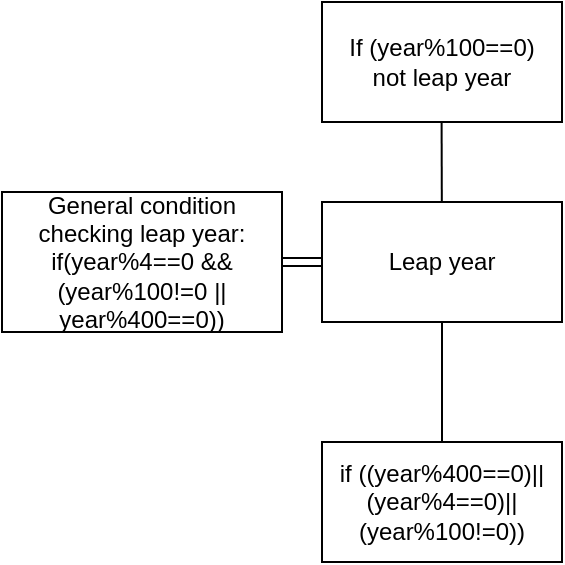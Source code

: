 <mxfile version="21.2.9" type="device">
  <diagram id="C5RBs43oDa-KdzZeNtuy" name="Page-1">
    <mxGraphModel dx="574" dy="313" grid="1" gridSize="10" guides="1" tooltips="1" connect="1" arrows="1" fold="1" page="1" pageScale="1" pageWidth="827" pageHeight="1169" math="0" shadow="0">
      <root>
        <mxCell id="WIyWlLk6GJQsqaUBKTNV-0" />
        <mxCell id="WIyWlLk6GJQsqaUBKTNV-1" parent="WIyWlLk6GJQsqaUBKTNV-0" />
        <mxCell id="AfS4qtVW7Ot3DHja4RUl-1" value="Leap year" style="rounded=0;whiteSpace=wrap;html=1;fontStyle=0" vertex="1" parent="WIyWlLk6GJQsqaUBKTNV-1">
          <mxGeometry x="240" y="310" width="120" height="60" as="geometry" />
        </mxCell>
        <mxCell id="AfS4qtVW7Ot3DHja4RUl-2" value="" style="endArrow=none;html=1;rounded=0;" edge="1" parent="WIyWlLk6GJQsqaUBKTNV-1">
          <mxGeometry width="50" height="50" relative="1" as="geometry">
            <mxPoint x="300" y="430" as="sourcePoint" />
            <mxPoint x="300" y="370" as="targetPoint" />
          </mxGeometry>
        </mxCell>
        <mxCell id="AfS4qtVW7Ot3DHja4RUl-3" value="if ((year%400==0)||(year%4==0)||(year%100!=0))" style="rounded=0;whiteSpace=wrap;html=1;" vertex="1" parent="WIyWlLk6GJQsqaUBKTNV-1">
          <mxGeometry x="240" y="430" width="120" height="60" as="geometry" />
        </mxCell>
        <mxCell id="AfS4qtVW7Ot3DHja4RUl-4" value="&lt;div&gt;If (year%100==0)&lt;/div&gt;&lt;div&gt;not leap year&lt;br&gt;&lt;/div&gt;" style="rounded=0;whiteSpace=wrap;html=1;" vertex="1" parent="WIyWlLk6GJQsqaUBKTNV-1">
          <mxGeometry x="240" y="210" width="120" height="60" as="geometry" />
        </mxCell>
        <mxCell id="AfS4qtVW7Ot3DHja4RUl-5" value="" style="endArrow=none;html=1;rounded=0;" edge="1" parent="WIyWlLk6GJQsqaUBKTNV-1" source="AfS4qtVW7Ot3DHja4RUl-1">
          <mxGeometry width="50" height="50" relative="1" as="geometry">
            <mxPoint x="299.8" y="300" as="sourcePoint" />
            <mxPoint x="299.8" y="270" as="targetPoint" />
          </mxGeometry>
        </mxCell>
        <mxCell id="AfS4qtVW7Ot3DHja4RUl-6" value="&lt;div&gt;General condition checking leap year:&lt;/div&gt;&lt;div&gt;if(year%4==0 &amp;amp;&amp;amp; (year%100!=0 || year%400==0))&lt;br&gt;&lt;/div&gt;" style="rounded=0;whiteSpace=wrap;html=1;" vertex="1" parent="WIyWlLk6GJQsqaUBKTNV-1">
          <mxGeometry x="80" y="305" width="140" height="70" as="geometry" />
        </mxCell>
        <mxCell id="AfS4qtVW7Ot3DHja4RUl-7" value="" style="shape=link;html=1;rounded=0;" edge="1" parent="WIyWlLk6GJQsqaUBKTNV-1">
          <mxGeometry width="100" relative="1" as="geometry">
            <mxPoint x="220" y="340" as="sourcePoint" />
            <mxPoint x="240" y="340" as="targetPoint" />
          </mxGeometry>
        </mxCell>
      </root>
    </mxGraphModel>
  </diagram>
</mxfile>
